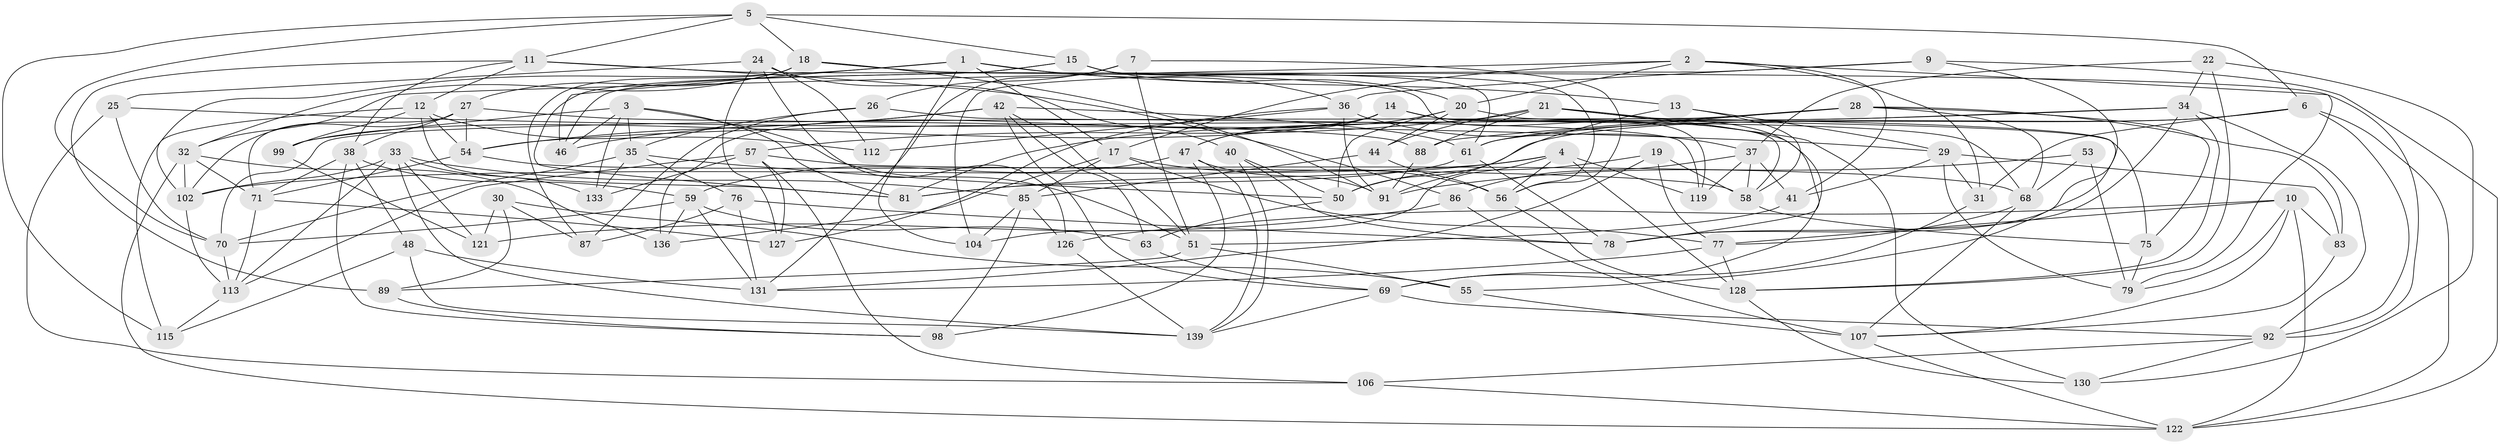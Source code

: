 // original degree distribution, {4: 1.0}
// Generated by graph-tools (version 1.1) at 2025/42/03/06/25 10:42:18]
// undirected, 91 vertices, 234 edges
graph export_dot {
graph [start="1"]
  node [color=gray90,style=filled];
  1 [super="+64"];
  2 [super="+52"];
  3 [super="+16"];
  4 [super="+73"];
  5 [super="+95"];
  6 [super="+8"];
  7;
  9;
  10 [super="+141"];
  11 [super="+39"];
  12 [super="+94"];
  13;
  14 [super="+65"];
  15 [super="+67"];
  17 [super="+23"];
  18 [super="+114"];
  19;
  20 [super="+60"];
  21 [super="+118"];
  22;
  24 [super="+138"];
  25;
  26;
  27 [super="+120"];
  28 [super="+49"];
  29 [super="+116"];
  30;
  31;
  32 [super="+66"];
  33 [super="+62"];
  34 [super="+72"];
  35 [super="+100"];
  36 [super="+140"];
  37 [super="+43"];
  38 [super="+45"];
  40;
  41;
  42 [super="+74"];
  44;
  46;
  47 [super="+82"];
  48;
  50 [super="+143"];
  51 [super="+123"];
  53;
  54 [super="+137"];
  55;
  56 [super="+80"];
  57 [super="+103"];
  58 [super="+97"];
  59 [super="+145"];
  61 [super="+90"];
  63;
  68 [super="+109"];
  69 [super="+105"];
  70 [super="+110"];
  71 [super="+93"];
  75;
  76;
  77 [super="+108"];
  78 [super="+84"];
  79 [super="+144"];
  81 [super="+117"];
  83;
  85 [super="+101"];
  86;
  87;
  88;
  89;
  91 [super="+96"];
  92 [super="+135"];
  98;
  99;
  102 [super="+111"];
  104;
  106;
  107 [super="+125"];
  112;
  113 [super="+124"];
  115;
  119;
  121;
  122 [super="+134"];
  126;
  127;
  128 [super="+129"];
  130;
  131 [super="+132"];
  133;
  136;
  139 [super="+142"];
  1 -- 46;
  1 -- 104;
  1 -- 36;
  1 -- 13;
  1 -- 17;
  1 -- 102;
  2 -- 31;
  2 -- 41;
  2 -- 32;
  2 -- 20;
  2 -- 79;
  2 -- 17;
  3 -- 51;
  3 -- 81;
  3 -- 35;
  3 -- 99;
  3 -- 133;
  3 -- 46;
  4 -- 56;
  4 -- 81;
  4 -- 128;
  4 -- 104;
  4 -- 102;
  4 -- 119;
  5 -- 70;
  5 -- 115;
  5 -- 18;
  5 -- 6;
  5 -- 15;
  5 -- 11;
  6 -- 50;
  6 -- 31;
  6 -- 122;
  6 -- 61;
  6 -- 92;
  7 -- 26;
  7 -- 131;
  7 -- 51;
  7 -- 56;
  9 -- 104;
  9 -- 122;
  9 -- 36;
  9 -- 78;
  10 -- 126;
  10 -- 122;
  10 -- 107;
  10 -- 83;
  10 -- 79;
  10 -- 77;
  11 -- 119;
  11 -- 89;
  11 -- 12;
  11 -- 86;
  11 -- 38;
  12 -- 112;
  12 -- 115;
  12 -- 81;
  12 -- 99;
  12 -- 54;
  13 -- 29;
  13 -- 58;
  13 -- 91;
  14 -- 58;
  14 -- 99;
  14 -- 136;
  14 -- 78;
  14 -- 47;
  14 -- 68;
  15 -- 61;
  15 -- 81;
  15 -- 20;
  15 -- 46;
  15 -- 56;
  17 -- 85;
  17 -- 77;
  17 -- 136;
  17 -- 56;
  18 -- 27;
  18 -- 32;
  18 -- 91;
  18 -- 87;
  18 -- 92;
  19 -- 77;
  19 -- 50;
  19 -- 58;
  19 -- 131;
  20 -- 47;
  20 -- 75;
  20 -- 44;
  20 -- 50;
  21 -- 57;
  21 -- 44;
  21 -- 130;
  21 -- 88;
  21 -- 69;
  21 -- 55;
  22 -- 37;
  22 -- 130;
  22 -- 34;
  22 -- 128;
  24 -- 127;
  24 -- 126;
  24 -- 112 [weight=2];
  24 -- 25;
  24 -- 40;
  25 -- 106;
  25 -- 29;
  25 -- 70;
  26 -- 35;
  26 -- 119;
  26 -- 87;
  27 -- 54;
  27 -- 102;
  27 -- 88;
  27 -- 38;
  27 -- 71;
  28 -- 83;
  28 -- 61;
  28 -- 70;
  28 -- 88;
  28 -- 75;
  28 -- 68;
  29 -- 83;
  29 -- 31;
  29 -- 41;
  29 -- 79;
  30 -- 89;
  30 -- 55;
  30 -- 121;
  30 -- 87;
  31 -- 69;
  32 -- 71;
  32 -- 122;
  32 -- 136;
  32 -- 102;
  33 -- 113;
  33 -- 139;
  33 -- 102;
  33 -- 133;
  33 -- 121;
  33 -- 85;
  34 -- 92;
  34 -- 128;
  34 -- 81;
  34 -- 54;
  34 -- 78;
  35 -- 50;
  35 -- 76;
  35 -- 133;
  35 -- 70;
  36 -- 127;
  36 -- 37;
  36 -- 112;
  36 -- 91;
  37 -- 41;
  37 -- 58;
  37 -- 86;
  37 -- 119;
  38 -- 48;
  38 -- 59;
  38 -- 98;
  38 -- 71;
  40 -- 78;
  40 -- 139;
  40 -- 50;
  41 -- 51;
  42 -- 61;
  42 -- 51;
  42 -- 46;
  42 -- 69;
  42 -- 54;
  42 -- 63;
  44 -- 85;
  44 -- 56;
  47 -- 98;
  47 -- 139;
  47 -- 91;
  47 -- 59;
  48 -- 115;
  48 -- 139;
  48 -- 131;
  50 -- 63;
  51 -- 89;
  51 -- 55;
  53 -- 91;
  53 -- 79 [weight=2];
  53 -- 68;
  54 -- 71;
  54 -- 68;
  55 -- 107;
  56 -- 128;
  57 -- 133;
  57 -- 127;
  57 -- 58;
  57 -- 113;
  57 -- 106;
  58 -- 75;
  59 -- 131;
  59 -- 136;
  59 -- 63;
  59 -- 70;
  61 -- 81;
  61 -- 78;
  63 -- 69;
  68 -- 107;
  68 -- 77;
  69 -- 139;
  69 -- 92;
  70 -- 113;
  71 -- 127;
  71 -- 113;
  75 -- 79;
  76 -- 87;
  76 -- 131;
  76 -- 78;
  77 -- 128;
  77 -- 131;
  83 -- 107;
  85 -- 98;
  85 -- 104;
  85 -- 126;
  86 -- 121;
  86 -- 107;
  88 -- 91;
  89 -- 98;
  92 -- 130;
  92 -- 106;
  99 -- 121;
  102 -- 113;
  106 -- 122;
  107 -- 122;
  113 -- 115;
  126 -- 139;
  128 -- 130;
}
